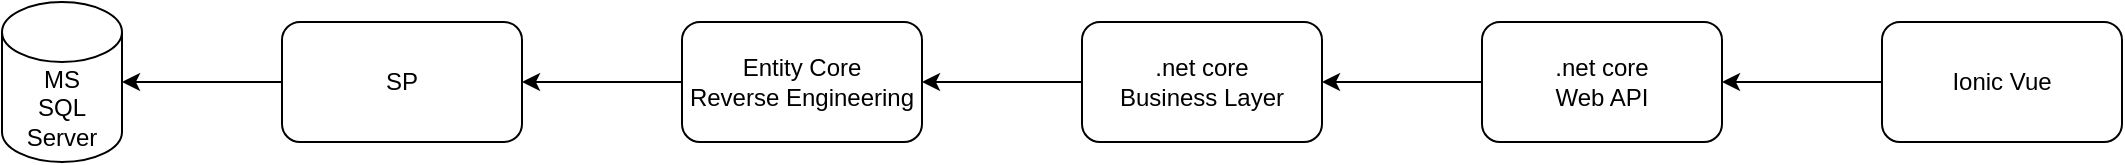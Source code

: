 <mxfile version="24.1.0" type="github">
  <diagram name="Page-1" id="j61_uvuA5mhlUaekp-A-">
    <mxGraphModel dx="1023" dy="748" grid="1" gridSize="10" guides="1" tooltips="1" connect="1" arrows="1" fold="1" page="0" pageScale="1" pageWidth="1169" pageHeight="827" math="0" shadow="0">
      <root>
        <mxCell id="0" />
        <mxCell id="1" parent="0" />
        <mxCell id="PULhjpiJuWciOLIZC8_w-2" value="MS&lt;div&gt;SQL&lt;/div&gt;&lt;div&gt;Server&lt;/div&gt;" style="shape=cylinder3;whiteSpace=wrap;html=1;boundedLbl=1;backgroundOutline=1;size=15;" vertex="1" parent="1">
          <mxGeometry x="60" y="230" width="60" height="80" as="geometry" />
        </mxCell>
        <mxCell id="PULhjpiJuWciOLIZC8_w-12" style="edgeStyle=orthogonalEdgeStyle;rounded=0;orthogonalLoop=1;jettySize=auto;html=1;exitX=0;exitY=0.5;exitDx=0;exitDy=0;" edge="1" parent="1" source="PULhjpiJuWciOLIZC8_w-3" target="PULhjpiJuWciOLIZC8_w-2">
          <mxGeometry relative="1" as="geometry" />
        </mxCell>
        <mxCell id="PULhjpiJuWciOLIZC8_w-3" value="SP" style="rounded=1;whiteSpace=wrap;html=1;" vertex="1" parent="1">
          <mxGeometry x="200" y="240" width="120" height="60" as="geometry" />
        </mxCell>
        <mxCell id="PULhjpiJuWciOLIZC8_w-9" style="edgeStyle=orthogonalEdgeStyle;rounded=0;orthogonalLoop=1;jettySize=auto;html=1;exitX=0;exitY=0.5;exitDx=0;exitDy=0;entryX=1;entryY=0.5;entryDx=0;entryDy=0;" edge="1" parent="1" source="PULhjpiJuWciOLIZC8_w-4" target="PULhjpiJuWciOLIZC8_w-6">
          <mxGeometry relative="1" as="geometry" />
        </mxCell>
        <mxCell id="PULhjpiJuWciOLIZC8_w-4" value=".net core&lt;div&gt;Web API&lt;/div&gt;" style="rounded=1;whiteSpace=wrap;html=1;" vertex="1" parent="1">
          <mxGeometry x="800" y="240" width="120" height="60" as="geometry" />
        </mxCell>
        <mxCell id="PULhjpiJuWciOLIZC8_w-11" style="edgeStyle=orthogonalEdgeStyle;rounded=0;orthogonalLoop=1;jettySize=auto;html=1;exitX=0;exitY=0.5;exitDx=0;exitDy=0;" edge="1" parent="1" source="PULhjpiJuWciOLIZC8_w-5" target="PULhjpiJuWciOLIZC8_w-3">
          <mxGeometry relative="1" as="geometry" />
        </mxCell>
        <mxCell id="PULhjpiJuWciOLIZC8_w-5" value="Entity Core&lt;div&gt;Reverse Engineering&lt;/div&gt;" style="rounded=1;whiteSpace=wrap;html=1;" vertex="1" parent="1">
          <mxGeometry x="400" y="240" width="120" height="60" as="geometry" />
        </mxCell>
        <mxCell id="PULhjpiJuWciOLIZC8_w-10" style="edgeStyle=orthogonalEdgeStyle;rounded=0;orthogonalLoop=1;jettySize=auto;html=1;exitX=0;exitY=0.5;exitDx=0;exitDy=0;entryX=1;entryY=0.5;entryDx=0;entryDy=0;" edge="1" parent="1" source="PULhjpiJuWciOLIZC8_w-6" target="PULhjpiJuWciOLIZC8_w-5">
          <mxGeometry relative="1" as="geometry" />
        </mxCell>
        <mxCell id="PULhjpiJuWciOLIZC8_w-6" value=".net core&lt;div&gt;Business Layer&lt;/div&gt;" style="rounded=1;whiteSpace=wrap;html=1;" vertex="1" parent="1">
          <mxGeometry x="600" y="240" width="120" height="60" as="geometry" />
        </mxCell>
        <mxCell id="PULhjpiJuWciOLIZC8_w-8" style="edgeStyle=orthogonalEdgeStyle;rounded=0;orthogonalLoop=1;jettySize=auto;html=1;exitX=0;exitY=0.5;exitDx=0;exitDy=0;entryX=1;entryY=0.5;entryDx=0;entryDy=0;" edge="1" parent="1" source="PULhjpiJuWciOLIZC8_w-7" target="PULhjpiJuWciOLIZC8_w-4">
          <mxGeometry relative="1" as="geometry" />
        </mxCell>
        <mxCell id="PULhjpiJuWciOLIZC8_w-7" value="Ionic Vue" style="rounded=1;whiteSpace=wrap;html=1;" vertex="1" parent="1">
          <mxGeometry x="1000" y="240" width="120" height="60" as="geometry" />
        </mxCell>
      </root>
    </mxGraphModel>
  </diagram>
</mxfile>
